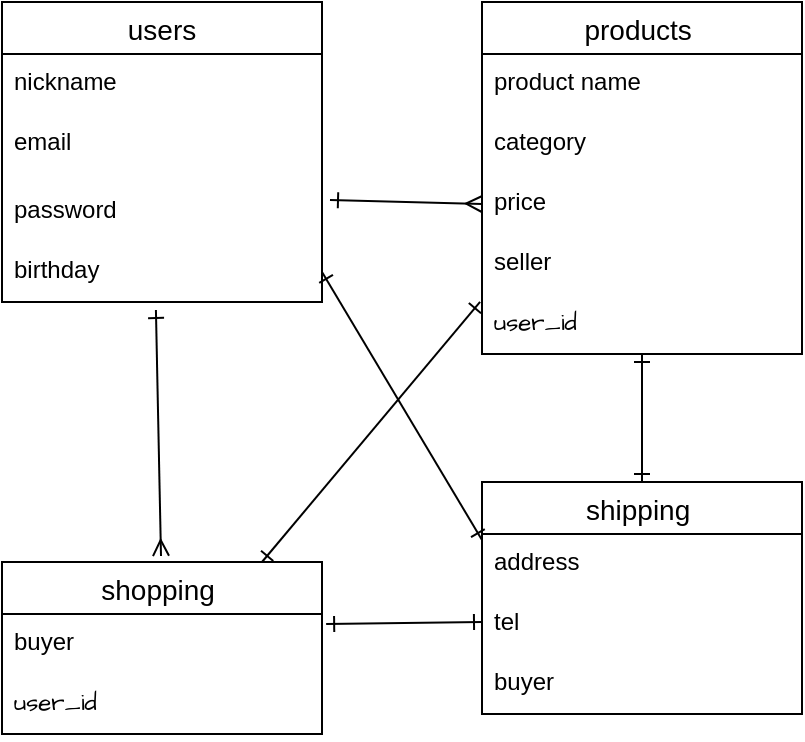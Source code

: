 <mxfile>
    <diagram id="1lmb3wufoD5z7zpVXg0D" name="ページ1">
        <mxGraphModel dx="459" dy="549" grid="1" gridSize="10" guides="1" tooltips="1" connect="1" arrows="1" fold="1" page="1" pageScale="1" pageWidth="827" pageHeight="1169" background="none" math="0" shadow="0">
            <root>
                <mxCell id="0"/>
                <mxCell id="1" parent="0"/>
                <mxCell id="2" value="users" style="swimlane;fontStyle=0;childLayout=stackLayout;horizontal=1;startSize=26;horizontalStack=0;resizeParent=1;resizeParentMax=0;resizeLast=0;collapsible=1;marginBottom=0;align=center;fontSize=14;" vertex="1" parent="1">
                    <mxGeometry x="30" y="20" width="160" height="150" as="geometry"/>
                </mxCell>
                <mxCell id="4" value="nickname" style="text;strokeColor=none;fillColor=none;spacingLeft=4;spacingRight=4;overflow=hidden;rotatable=0;points=[[0,0.5],[1,0.5]];portConstraint=eastwest;fontSize=12;" vertex="1" parent="2">
                    <mxGeometry y="26" width="160" height="30" as="geometry"/>
                </mxCell>
                <mxCell id="5" value="email" style="text;strokeColor=none;fillColor=none;spacingLeft=4;spacingRight=4;overflow=hidden;rotatable=0;points=[[0,0.5],[1,0.5]];portConstraint=eastwest;fontSize=12;" vertex="1" parent="2">
                    <mxGeometry y="56" width="160" height="34" as="geometry"/>
                </mxCell>
                <mxCell id="8" value="password" style="text;strokeColor=none;fillColor=none;spacingLeft=4;spacingRight=4;overflow=hidden;rotatable=0;points=[[0,0.5],[1,0.5]];portConstraint=eastwest;fontSize=12;" vertex="1" parent="2">
                    <mxGeometry y="90" width="160" height="30" as="geometry"/>
                </mxCell>
                <mxCell id="7" value="birthday" style="text;strokeColor=none;fillColor=none;spacingLeft=4;spacingRight=4;overflow=hidden;rotatable=0;points=[[0,0.5],[1,0.5]];portConstraint=eastwest;fontSize=12;" vertex="1" parent="2">
                    <mxGeometry y="120" width="160" height="30" as="geometry"/>
                </mxCell>
                <mxCell id="11" value="products " style="swimlane;fontStyle=0;childLayout=stackLayout;horizontal=1;startSize=26;horizontalStack=0;resizeParent=1;resizeParentMax=0;resizeLast=0;collapsible=1;marginBottom=0;align=center;fontSize=14;" vertex="1" parent="1">
                    <mxGeometry x="270" y="20" width="160" height="176" as="geometry"/>
                </mxCell>
                <mxCell id="12" value="product name" style="text;strokeColor=none;fillColor=none;spacingLeft=4;spacingRight=4;overflow=hidden;rotatable=0;points=[[0,0.5],[1,0.5]];portConstraint=eastwest;fontSize=12;" vertex="1" parent="11">
                    <mxGeometry y="26" width="160" height="30" as="geometry"/>
                </mxCell>
                <mxCell id="13" value="category" style="text;strokeColor=none;fillColor=none;spacingLeft=4;spacingRight=4;overflow=hidden;rotatable=0;points=[[0,0.5],[1,0.5]];portConstraint=eastwest;fontSize=12;" vertex="1" parent="11">
                    <mxGeometry y="56" width="160" height="30" as="geometry"/>
                </mxCell>
                <mxCell id="14" value="price" style="text;strokeColor=none;fillColor=none;spacingLeft=4;spacingRight=4;overflow=hidden;rotatable=0;points=[[0,0.5],[1,0.5]];portConstraint=eastwest;fontSize=12;" vertex="1" parent="11">
                    <mxGeometry y="86" width="160" height="30" as="geometry"/>
                </mxCell>
                <mxCell id="36" value="seller" style="text;strokeColor=none;fillColor=none;spacingLeft=4;spacingRight=4;overflow=hidden;rotatable=0;points=[[0,0.5],[1,0.5]];portConstraint=eastwest;fontSize=12;" vertex="1" parent="11">
                    <mxGeometry y="116" width="160" height="30" as="geometry"/>
                </mxCell>
                <mxCell id="49" value="user_id" style="text;strokeColor=none;fillColor=none;spacingLeft=4;spacingRight=4;overflow=hidden;rotatable=0;points=[[0,0.5],[1,0.5]];portConstraint=eastwest;fontSize=12;sketch=1;hachureGap=4;jiggle=2;curveFitting=1;fontFamily=Architects Daughter;fontSource=https%3A%2F%2Ffonts.googleapis.com%2Fcss%3Ffamily%3DArchitects%2BDaughter;" vertex="1" parent="11">
                    <mxGeometry y="146" width="160" height="30" as="geometry"/>
                </mxCell>
                <mxCell id="15" value="shopping " style="swimlane;fontStyle=0;childLayout=stackLayout;horizontal=1;startSize=26;horizontalStack=0;resizeParent=1;resizeParentMax=0;resizeLast=0;collapsible=1;marginBottom=0;align=center;fontSize=14;" vertex="1" parent="1">
                    <mxGeometry x="30" y="300" width="160" height="86" as="geometry"/>
                </mxCell>
                <mxCell id="18" value="buyer" style="text;strokeColor=none;fillColor=none;spacingLeft=4;spacingRight=4;overflow=hidden;rotatable=0;points=[[0,0.5],[1,0.5]];portConstraint=eastwest;fontSize=12;" vertex="1" parent="15">
                    <mxGeometry y="26" width="160" height="30" as="geometry"/>
                </mxCell>
                <mxCell id="50" value="user_id" style="text;strokeColor=none;fillColor=none;spacingLeft=4;spacingRight=4;overflow=hidden;rotatable=0;points=[[0,0.5],[1,0.5]];portConstraint=eastwest;fontSize=12;sketch=1;hachureGap=4;jiggle=2;curveFitting=1;fontFamily=Architects Daughter;fontSource=https%3A%2F%2Ffonts.googleapis.com%2Fcss%3Ffamily%3DArchitects%2BDaughter;" vertex="1" parent="15">
                    <mxGeometry y="56" width="160" height="30" as="geometry"/>
                </mxCell>
                <mxCell id="32" value="shipping " style="swimlane;fontStyle=0;childLayout=stackLayout;horizontal=1;startSize=26;horizontalStack=0;resizeParent=1;resizeParentMax=0;resizeLast=0;collapsible=1;marginBottom=0;align=center;fontSize=14;" vertex="1" parent="1">
                    <mxGeometry x="270" y="260" width="160" height="116" as="geometry"/>
                </mxCell>
                <mxCell id="33" value="address" style="text;strokeColor=none;fillColor=none;spacingLeft=4;spacingRight=4;overflow=hidden;rotatable=0;points=[[0,0.5],[1,0.5]];portConstraint=eastwest;fontSize=12;" vertex="1" parent="32">
                    <mxGeometry y="26" width="160" height="30" as="geometry"/>
                </mxCell>
                <mxCell id="34" value="tel" style="text;strokeColor=none;fillColor=none;spacingLeft=4;spacingRight=4;overflow=hidden;rotatable=0;points=[[0,0.5],[1,0.5]];portConstraint=eastwest;fontSize=12;" vertex="1" parent="32">
                    <mxGeometry y="56" width="160" height="30" as="geometry"/>
                </mxCell>
                <mxCell id="35" value="buyer" style="text;strokeColor=none;fillColor=none;spacingLeft=4;spacingRight=4;overflow=hidden;rotatable=0;points=[[0,0.5],[1,0.5]];portConstraint=eastwest;fontSize=12;" vertex="1" parent="32">
                    <mxGeometry y="86" width="160" height="30" as="geometry"/>
                </mxCell>
                <mxCell id="42" style="edgeStyle=none;html=1;exitX=1.025;exitY=0.3;exitDx=0;exitDy=0;endArrow=ERmany;endFill=0;startArrow=ERone;startFill=0;exitPerimeter=0;" edge="1" parent="1" source="8">
                    <mxGeometry relative="1" as="geometry">
                        <mxPoint x="270" y="121" as="targetPoint"/>
                    </mxGeometry>
                </mxCell>
                <mxCell id="43" style="edgeStyle=none;html=1;endArrow=ERmany;endFill=0;exitX=0.481;exitY=1.133;exitDx=0;exitDy=0;exitPerimeter=0;startArrow=ERone;startFill=0;" edge="1" parent="1" source="7">
                    <mxGeometry relative="1" as="geometry">
                        <mxPoint x="110" y="230" as="sourcePoint"/>
                        <mxPoint x="109.5" y="297" as="targetPoint"/>
                    </mxGeometry>
                </mxCell>
                <mxCell id="46" style="edgeStyle=none;html=1;endArrow=ERone;endFill=0;exitX=1.013;exitY=0.167;exitDx=0;exitDy=0;exitPerimeter=0;startArrow=ERone;startFill=0;" edge="1" parent="1" source="18">
                    <mxGeometry relative="1" as="geometry">
                        <mxPoint x="200" y="327.5" as="sourcePoint"/>
                        <mxPoint x="270" y="330" as="targetPoint"/>
                    </mxGeometry>
                </mxCell>
                <mxCell id="47" style="edgeStyle=none;html=1;endArrow=ERone;endFill=0;exitX=1.013;exitY=0.167;exitDx=0;exitDy=0;exitPerimeter=0;entryX=-0.006;entryY=1.133;entryDx=0;entryDy=0;entryPerimeter=0;startArrow=ERone;startFill=0;" edge="1" parent="1" target="36">
                    <mxGeometry relative="1" as="geometry">
                        <mxPoint x="160.0" y="300" as="sourcePoint"/>
                        <mxPoint x="237.92" y="298.99" as="targetPoint"/>
                    </mxGeometry>
                </mxCell>
                <mxCell id="48" style="edgeStyle=none;html=1;endArrow=ERone;endFill=0;exitX=1;exitY=0.5;exitDx=0;exitDy=0;entryX=0;entryY=0.25;entryDx=0;entryDy=0;startArrow=ERone;startFill=0;" edge="1" parent="1" source="7" target="32">
                    <mxGeometry relative="1" as="geometry">
                        <mxPoint x="170" y="310" as="sourcePoint"/>
                        <mxPoint x="279.04" y="209.99" as="targetPoint"/>
                    </mxGeometry>
                </mxCell>
                <mxCell id="53" style="edgeStyle=none;html=1;endArrow=ERone;endFill=0;entryX=0.5;entryY=0;entryDx=0;entryDy=0;startArrow=ERone;startFill=0;" edge="1" parent="1" source="49" target="32">
                    <mxGeometry relative="1" as="geometry">
                        <mxPoint x="200" y="195" as="sourcePoint"/>
                        <mxPoint x="280" y="299" as="targetPoint"/>
                    </mxGeometry>
                </mxCell>
            </root>
        </mxGraphModel>
    </diagram>
</mxfile>